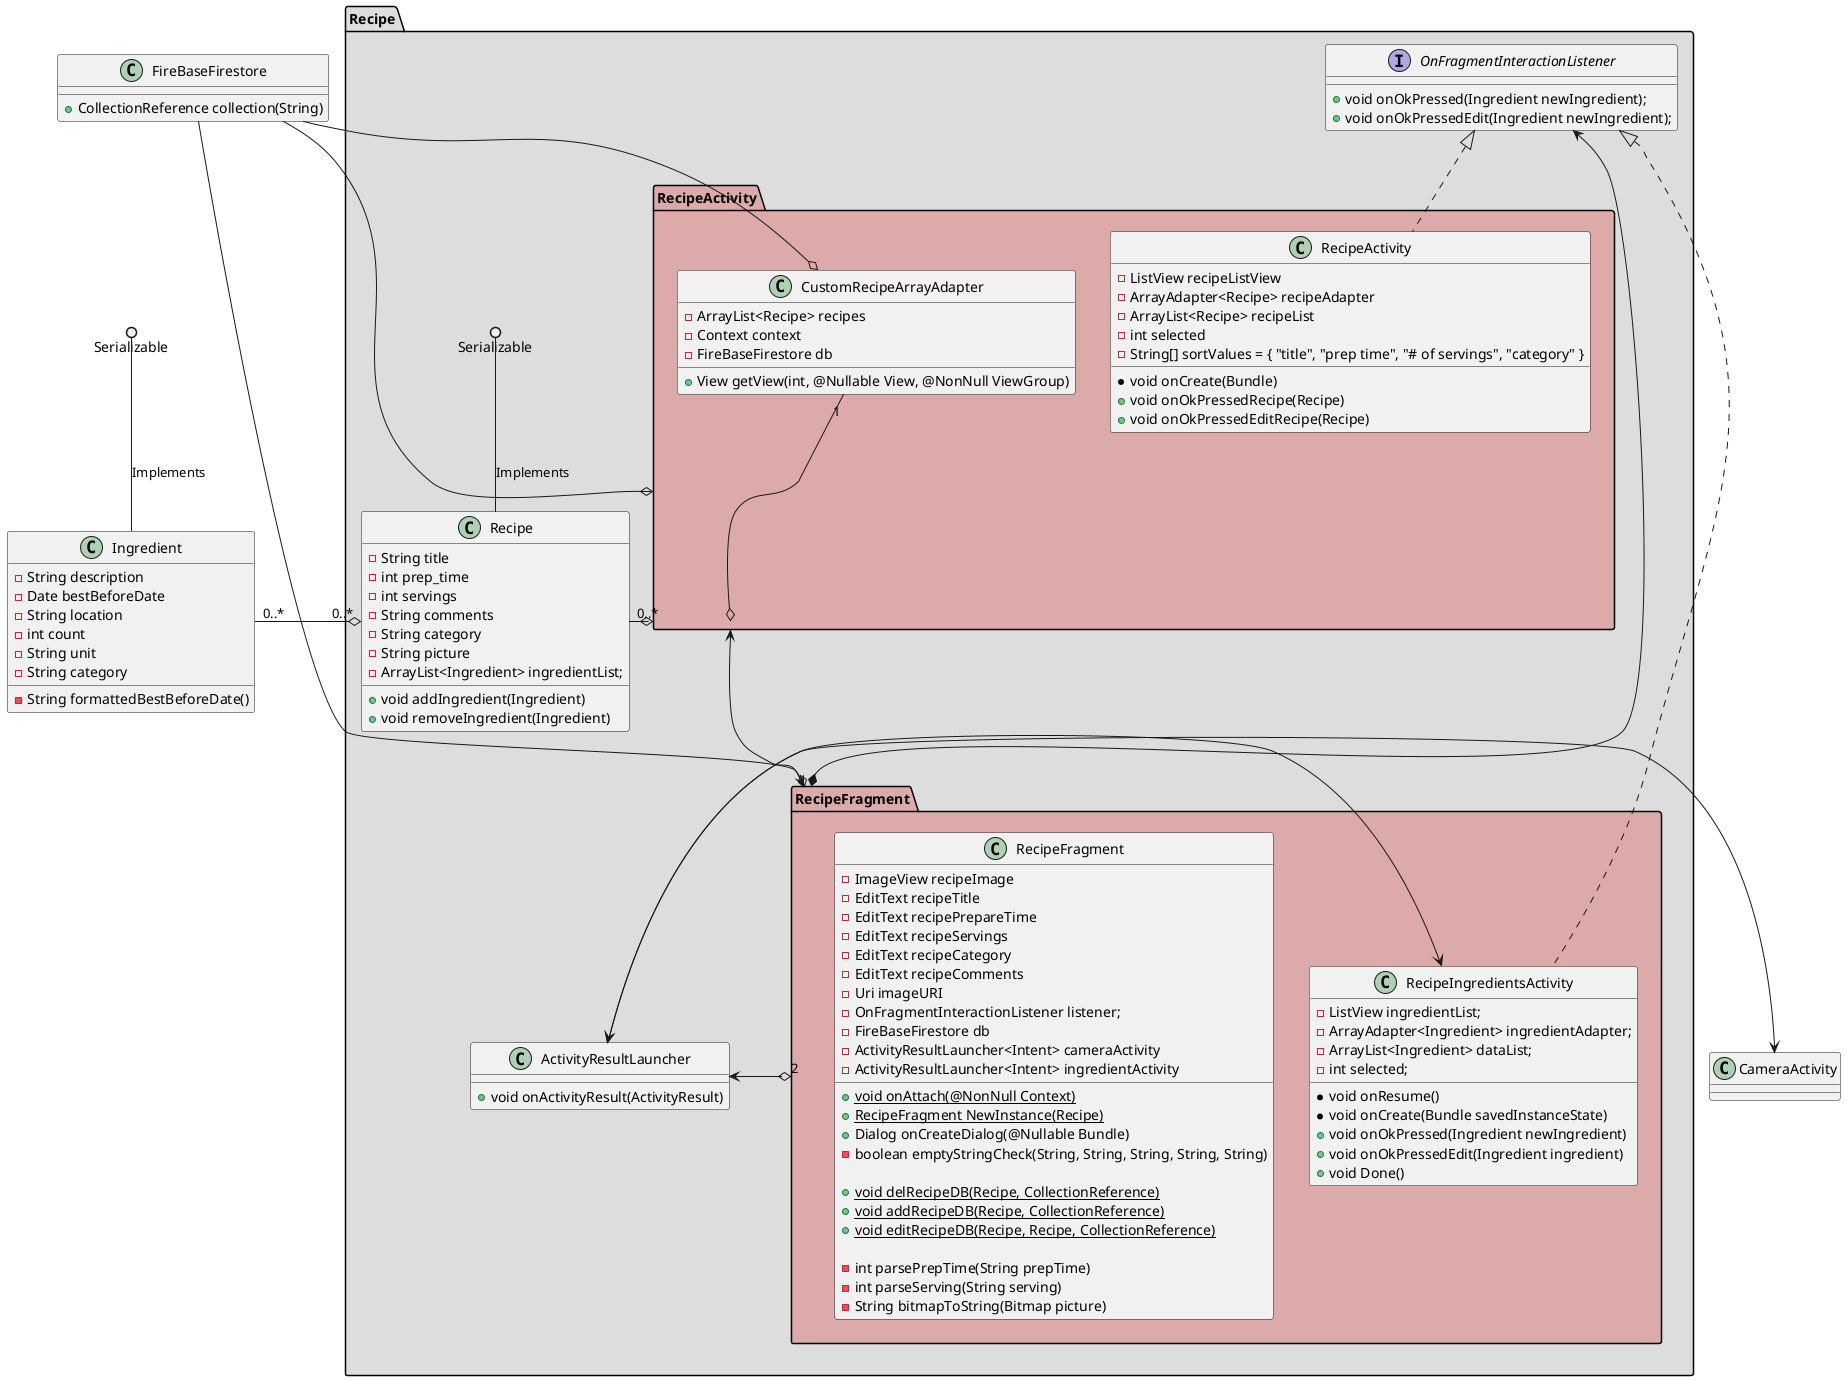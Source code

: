@startuml
'https://plantuml.com/class-diagram

class FireBaseFirestore
{
    +CollectionReference collection(String)

}

class Ingredient
{
    -String description
    -Date bestBeforeDate
    -String location
    -int count
    -String unit
    -String category

    -String formattedBestBeforeDate()
}
Serializable ()-- Ingredient : Implements

class CameraActivity{}

package Recipe #DDD
{
    class Recipe
    {
        -String title
        -int prep_time
        -int servings
        -String comments
        -String category
        -String picture
        -ArrayList<Ingredient> ingredientList;

        +void addIngredient(Ingredient)
        +void removeIngredient(Ingredient)
    }
    package RecipeFragment #DAA
    {
        class Recipe.ActivityResultLauncher
        {
            +void onActivityResult(ActivityResult)
        }

        interface Recipe.OnFragmentInteractionListener
        {
            +void onOkPressed(Ingredient newIngredient);
            +void onOkPressedEdit(Ingredient newIngredient);
        }
        class RecipeFragment
        {
            -ImageView recipeImage
            -EditText recipeTitle
            -EditText recipePrepareTime
            -EditText recipeServings
            -EditText recipeCategory
            -EditText recipeComments
            -Uri imageURI
            -OnFragmentInteractionListener listener;
            -FireBaseFirestore db
            -ActivityResultLauncher<Intent> cameraActivity
            -ActivityResultLauncher<Intent> ingredientActivity

            + {static} void onAttach(@NonNull Context)
            + {static} RecipeFragment NewInstance(Recipe)
            + Dialog onCreateDialog(@Nullable Bundle)
            - boolean emptyStringCheck(String, String, String, String, String)

            + {static} void delRecipeDB(Recipe, CollectionReference)
            + {static} void addRecipeDB(Recipe, CollectionReference)
            + {static} void editRecipeDB(Recipe, Recipe, CollectionReference)

            - int parsePrepTime(String prepTime)
            - int parseServing(String serving)
            - String bitmapToString(Bitmap picture)
        }
        class RecipeIngredientsActivity implements Recipe.OnFragmentInteractionListener
        {
            -ListView ingredientList;
            -ArrayAdapter<Ingredient> ingredientAdapter;
            -ArrayList<Ingredient> dataList;
            -int selected;

            *void onResume()
            *void onCreate(Bundle savedInstanceState)
            +void onOkPressed(Ingredient newIngredient)
            +void onOkPressedEdit(Ingredient ingredient)
            +void Done()
        }
    }
    package RecipeActivity #DAA
    {
        class RecipeActivity implements Recipe.OnFragmentInteractionListener
        {
            -ListView recipeListView
            -ArrayAdapter<Recipe> recipeAdapter
            -ArrayList<Recipe> recipeList
            -int selected
            -String[] sortValues = { "title", "prep time", "# of servings", "category" }

            *void onCreate(Bundle)
            +void onOkPressedRecipe(Recipe)
            +void onOkPressedEditRecipe(Recipe)
        }
        class CustomRecipeArrayAdapter
        {
            - ArrayList<Recipe> recipes
            - Context context
            - FireBaseFirestore db

            + View getView(int, @Nullable View, @NonNull ViewGroup)
        }
    }
    Serializable ()-- Recipe : Implements

    Ingredient "0..*" -o "0..*" Recipe

    RecipeActivity o- "0..*" Recipe
    CustomRecipeArrayAdapter "1" --o RecipeActivity
    Recipe.OnFragmentInteractionListener <-* RecipeFragment

    FireBaseFirestore --o RecipeActivity
    FireBaseFirestore --o RecipeFragment
    FireBaseFirestore --o CustomRecipeArrayAdapter

    RecipeActivity <--> RecipeFragment
    RecipeFragment "2" o--> Recipe.ActivityResultLauncher
    Recipe.ActivityResultLauncher <-> CameraActivity
    Recipe.ActivityResultLauncher <-> RecipeIngredientsActivity
}


@enduml